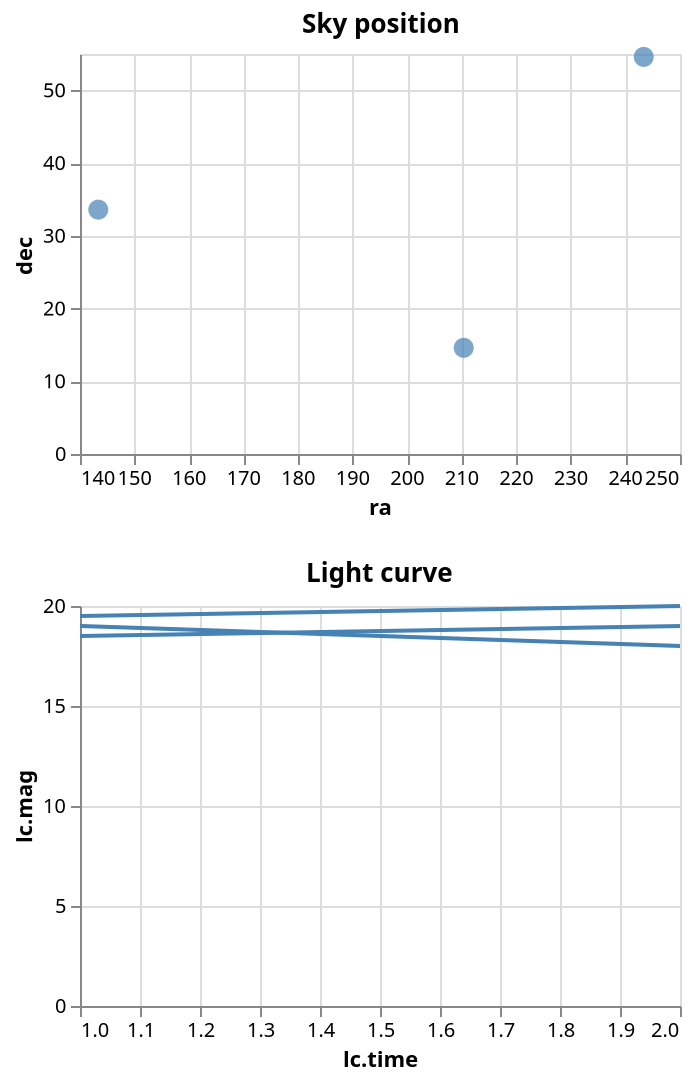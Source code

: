 {
  "$schema": "https://vega.github.io/schema/vega-lite/v3.json",
  "description": "Show a line chart corresponding to selected points.",
  "data": {
    "values": [
      { "id": "001",
        "ra": 243.35,
        "dec": "+54.6",
        "lc": [{"time": 1, "mag": 18.5}, {"time": 2, "mag": 19}]
      },
      { "id": "002",
        "ra": 210.35,
        "dec": "+14.6",
        "lc": [{"time": 1, "mag": 19.5}, {"time": 2, "mag": 20}]
      },
      { "id": "003",
        "ra": 143.35,
        "dec": "+33.6",
        "lc": [{"time": 1, "mag": 19}, {"time": 2, "mag": 18}]
      }
    ]
  },
  "transform": [
    {"flatten": ["lc"]}
  ],
  "vconcat": [
    {
      "width": 300,
      "height": 200,
      "title": "Sky position",
      "transform": [{"aggregate": [], "groupby": ["ra", "dec", "id"]}],
      "mark": "circle",
      "selection": {
        "pts": {"type": "multi", "fields": ["id"], "empty": "all"}
      },
      "encoding": {
        "x": {"field": "ra", "type": "quantitative", "scale": {"zero": false}},
        "y": {"field": "dec", "type": "quantitative"},
        "color": {
          "condition": {"selection": "pts", "value": "steelblue"},
          "value": "grey"
        },
        "size": {"value": 100}
      }
    },
    {
      "width": 300,
      "height": 200,
      "title": "Light curve",
      "transform": [{"filter": {"selection": "pts"}}],
      "mark": "line",
      "encoding": {
        "x": {
          "field": "lc.time",
          "type": "quantitative",
          "scale": {"zero": false}
        },
        "y": {"field": "lc.mag", "type": "quantitative"},
        "color": {"value": "steelblue"},
        "detail": {"field": "id", "type": "nominal"}
      }
    }
  ]
}
